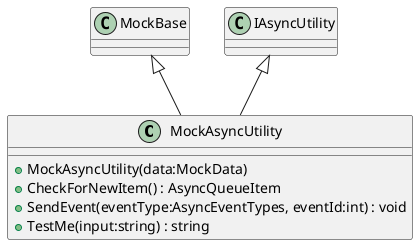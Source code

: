 @startuml
class MockAsyncUtility {
    + MockAsyncUtility(data:MockData)
    + CheckForNewItem() : AsyncQueueItem
    + SendEvent(eventType:AsyncEventTypes, eventId:int) : void
    + TestMe(input:string) : string
}
MockBase <|-- MockAsyncUtility
IAsyncUtility <|-- MockAsyncUtility
@enduml
